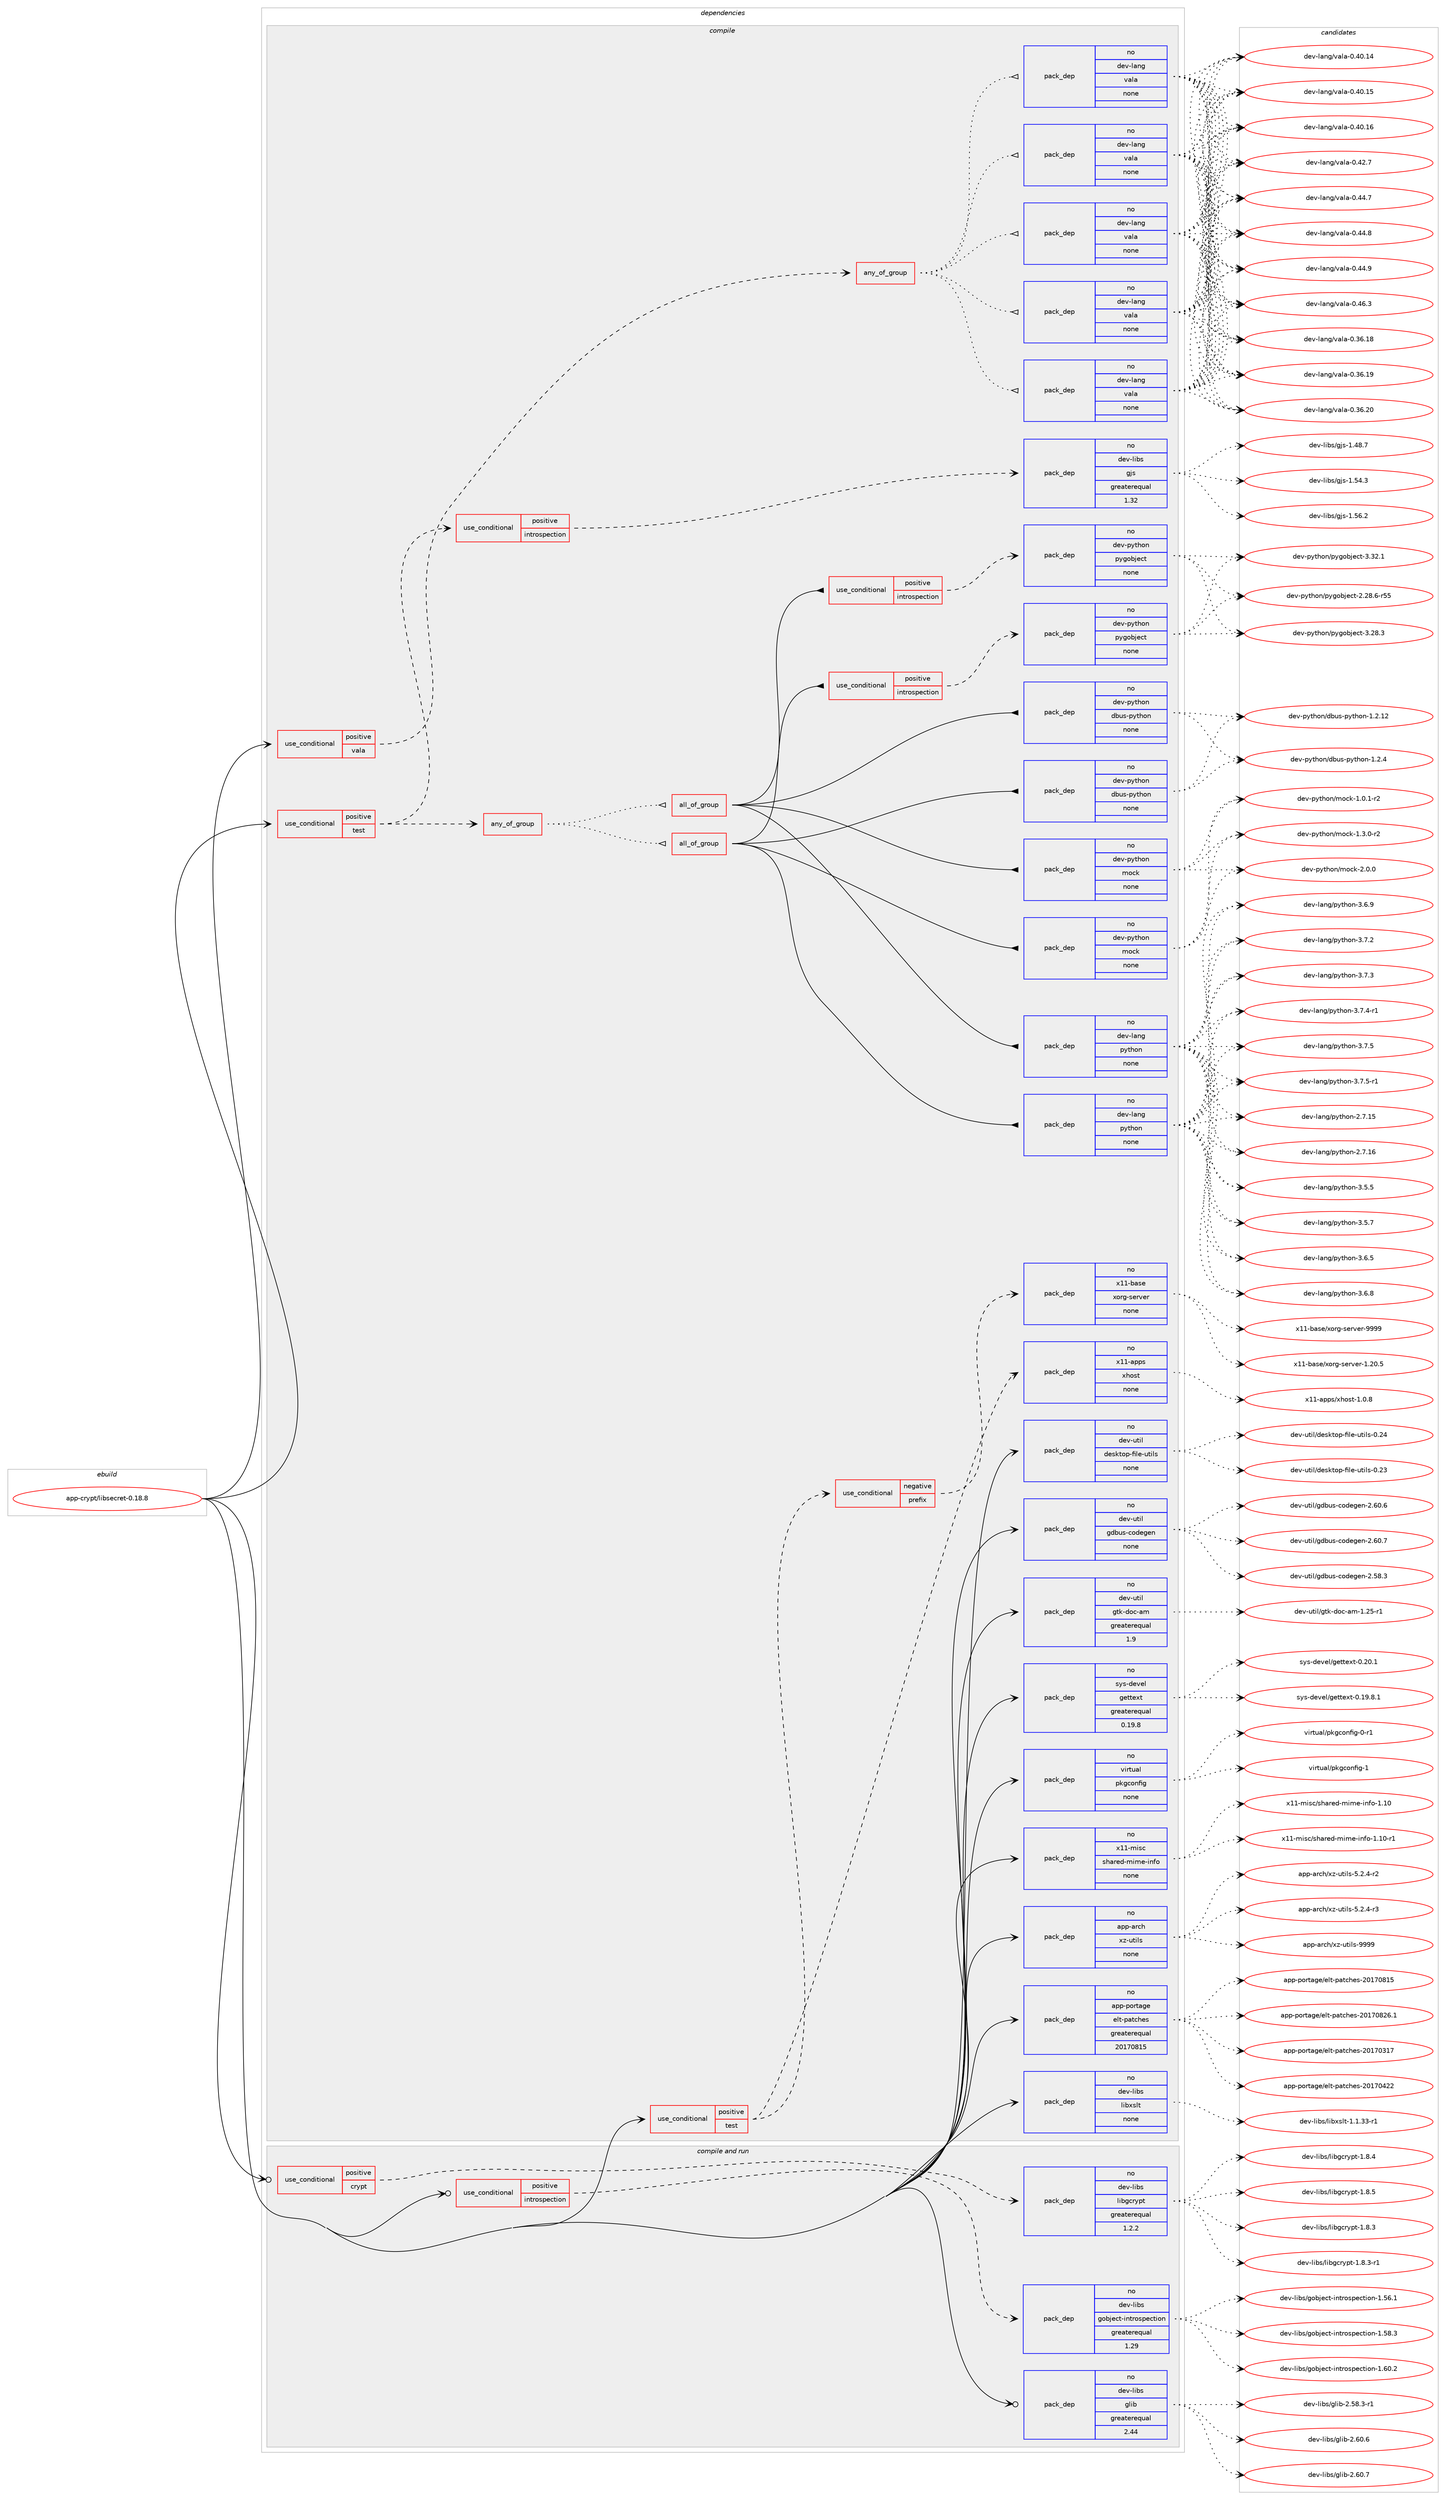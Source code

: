 digraph prolog {

# *************
# Graph options
# *************

newrank=true;
concentrate=true;
compound=true;
graph [rankdir=LR,fontname=Helvetica,fontsize=10,ranksep=1.5];#, ranksep=2.5, nodesep=0.2];
edge  [arrowhead=vee];
node  [fontname=Helvetica,fontsize=10];

# **********
# The ebuild
# **********

subgraph cluster_leftcol {
color=gray;
rank=same;
label=<<i>ebuild</i>>;
id [label="app-crypt/libsecret-0.18.8", color=red, width=4, href="../app-crypt/libsecret-0.18.8.svg"];
}

# ****************
# The dependencies
# ****************

subgraph cluster_midcol {
color=gray;
label=<<i>dependencies</i>>;
subgraph cluster_compile {
fillcolor="#eeeeee";
style=filled;
label=<<i>compile</i>>;
subgraph cond113865 {
dependency477396 [label=<<TABLE BORDER="0" CELLBORDER="1" CELLSPACING="0" CELLPADDING="4"><TR><TD ROWSPAN="3" CELLPADDING="10">use_conditional</TD></TR><TR><TD>positive</TD></TR><TR><TD>test</TD></TR></TABLE>>, shape=none, color=red];
subgraph any8373 {
dependency477397 [label=<<TABLE BORDER="0" CELLBORDER="1" CELLSPACING="0" CELLPADDING="4"><TR><TD CELLPADDING="10">any_of_group</TD></TR></TABLE>>, shape=none, color=red];subgraph all306 {
dependency477398 [label=<<TABLE BORDER="0" CELLBORDER="1" CELLSPACING="0" CELLPADDING="4"><TR><TD CELLPADDING="10">all_of_group</TD></TR></TABLE>>, shape=none, color=red];subgraph pack354855 {
dependency477399 [label=<<TABLE BORDER="0" CELLBORDER="1" CELLSPACING="0" CELLPADDING="4" WIDTH="220"><TR><TD ROWSPAN="6" CELLPADDING="30">pack_dep</TD></TR><TR><TD WIDTH="110">no</TD></TR><TR><TD>dev-lang</TD></TR><TR><TD>python</TD></TR><TR><TD>none</TD></TR><TR><TD></TD></TR></TABLE>>, shape=none, color=blue];
}
dependency477398:e -> dependency477399:w [weight=20,style="solid",arrowhead="inv"];
subgraph pack354856 {
dependency477400 [label=<<TABLE BORDER="0" CELLBORDER="1" CELLSPACING="0" CELLPADDING="4" WIDTH="220"><TR><TD ROWSPAN="6" CELLPADDING="30">pack_dep</TD></TR><TR><TD WIDTH="110">no</TD></TR><TR><TD>dev-python</TD></TR><TR><TD>mock</TD></TR><TR><TD>none</TD></TR><TR><TD></TD></TR></TABLE>>, shape=none, color=blue];
}
dependency477398:e -> dependency477400:w [weight=20,style="solid",arrowhead="inv"];
subgraph pack354857 {
dependency477401 [label=<<TABLE BORDER="0" CELLBORDER="1" CELLSPACING="0" CELLPADDING="4" WIDTH="220"><TR><TD ROWSPAN="6" CELLPADDING="30">pack_dep</TD></TR><TR><TD WIDTH="110">no</TD></TR><TR><TD>dev-python</TD></TR><TR><TD>dbus-python</TD></TR><TR><TD>none</TD></TR><TR><TD></TD></TR></TABLE>>, shape=none, color=blue];
}
dependency477398:e -> dependency477401:w [weight=20,style="solid",arrowhead="inv"];
subgraph cond113866 {
dependency477402 [label=<<TABLE BORDER="0" CELLBORDER="1" CELLSPACING="0" CELLPADDING="4"><TR><TD ROWSPAN="3" CELLPADDING="10">use_conditional</TD></TR><TR><TD>positive</TD></TR><TR><TD>introspection</TD></TR></TABLE>>, shape=none, color=red];
subgraph pack354858 {
dependency477403 [label=<<TABLE BORDER="0" CELLBORDER="1" CELLSPACING="0" CELLPADDING="4" WIDTH="220"><TR><TD ROWSPAN="6" CELLPADDING="30">pack_dep</TD></TR><TR><TD WIDTH="110">no</TD></TR><TR><TD>dev-python</TD></TR><TR><TD>pygobject</TD></TR><TR><TD>none</TD></TR><TR><TD></TD></TR></TABLE>>, shape=none, color=blue];
}
dependency477402:e -> dependency477403:w [weight=20,style="dashed",arrowhead="vee"];
}
dependency477398:e -> dependency477402:w [weight=20,style="solid",arrowhead="inv"];
}
dependency477397:e -> dependency477398:w [weight=20,style="dotted",arrowhead="oinv"];
subgraph all307 {
dependency477404 [label=<<TABLE BORDER="0" CELLBORDER="1" CELLSPACING="0" CELLPADDING="4"><TR><TD CELLPADDING="10">all_of_group</TD></TR></TABLE>>, shape=none, color=red];subgraph pack354859 {
dependency477405 [label=<<TABLE BORDER="0" CELLBORDER="1" CELLSPACING="0" CELLPADDING="4" WIDTH="220"><TR><TD ROWSPAN="6" CELLPADDING="30">pack_dep</TD></TR><TR><TD WIDTH="110">no</TD></TR><TR><TD>dev-lang</TD></TR><TR><TD>python</TD></TR><TR><TD>none</TD></TR><TR><TD></TD></TR></TABLE>>, shape=none, color=blue];
}
dependency477404:e -> dependency477405:w [weight=20,style="solid",arrowhead="inv"];
subgraph pack354860 {
dependency477406 [label=<<TABLE BORDER="0" CELLBORDER="1" CELLSPACING="0" CELLPADDING="4" WIDTH="220"><TR><TD ROWSPAN="6" CELLPADDING="30">pack_dep</TD></TR><TR><TD WIDTH="110">no</TD></TR><TR><TD>dev-python</TD></TR><TR><TD>mock</TD></TR><TR><TD>none</TD></TR><TR><TD></TD></TR></TABLE>>, shape=none, color=blue];
}
dependency477404:e -> dependency477406:w [weight=20,style="solid",arrowhead="inv"];
subgraph pack354861 {
dependency477407 [label=<<TABLE BORDER="0" CELLBORDER="1" CELLSPACING="0" CELLPADDING="4" WIDTH="220"><TR><TD ROWSPAN="6" CELLPADDING="30">pack_dep</TD></TR><TR><TD WIDTH="110">no</TD></TR><TR><TD>dev-python</TD></TR><TR><TD>dbus-python</TD></TR><TR><TD>none</TD></TR><TR><TD></TD></TR></TABLE>>, shape=none, color=blue];
}
dependency477404:e -> dependency477407:w [weight=20,style="solid",arrowhead="inv"];
subgraph cond113867 {
dependency477408 [label=<<TABLE BORDER="0" CELLBORDER="1" CELLSPACING="0" CELLPADDING="4"><TR><TD ROWSPAN="3" CELLPADDING="10">use_conditional</TD></TR><TR><TD>positive</TD></TR><TR><TD>introspection</TD></TR></TABLE>>, shape=none, color=red];
subgraph pack354862 {
dependency477409 [label=<<TABLE BORDER="0" CELLBORDER="1" CELLSPACING="0" CELLPADDING="4" WIDTH="220"><TR><TD ROWSPAN="6" CELLPADDING="30">pack_dep</TD></TR><TR><TD WIDTH="110">no</TD></TR><TR><TD>dev-python</TD></TR><TR><TD>pygobject</TD></TR><TR><TD>none</TD></TR><TR><TD></TD></TR></TABLE>>, shape=none, color=blue];
}
dependency477408:e -> dependency477409:w [weight=20,style="dashed",arrowhead="vee"];
}
dependency477404:e -> dependency477408:w [weight=20,style="solid",arrowhead="inv"];
}
dependency477397:e -> dependency477404:w [weight=20,style="dotted",arrowhead="oinv"];
}
dependency477396:e -> dependency477397:w [weight=20,style="dashed",arrowhead="vee"];
subgraph cond113868 {
dependency477410 [label=<<TABLE BORDER="0" CELLBORDER="1" CELLSPACING="0" CELLPADDING="4"><TR><TD ROWSPAN="3" CELLPADDING="10">use_conditional</TD></TR><TR><TD>positive</TD></TR><TR><TD>introspection</TD></TR></TABLE>>, shape=none, color=red];
subgraph pack354863 {
dependency477411 [label=<<TABLE BORDER="0" CELLBORDER="1" CELLSPACING="0" CELLPADDING="4" WIDTH="220"><TR><TD ROWSPAN="6" CELLPADDING="30">pack_dep</TD></TR><TR><TD WIDTH="110">no</TD></TR><TR><TD>dev-libs</TD></TR><TR><TD>gjs</TD></TR><TR><TD>greaterequal</TD></TR><TR><TD>1.32</TD></TR></TABLE>>, shape=none, color=blue];
}
dependency477410:e -> dependency477411:w [weight=20,style="dashed",arrowhead="vee"];
}
dependency477396:e -> dependency477410:w [weight=20,style="dashed",arrowhead="vee"];
}
id:e -> dependency477396:w [weight=20,style="solid",arrowhead="vee"];
subgraph cond113869 {
dependency477412 [label=<<TABLE BORDER="0" CELLBORDER="1" CELLSPACING="0" CELLPADDING="4"><TR><TD ROWSPAN="3" CELLPADDING="10">use_conditional</TD></TR><TR><TD>positive</TD></TR><TR><TD>test</TD></TR></TABLE>>, shape=none, color=red];
subgraph cond113870 {
dependency477413 [label=<<TABLE BORDER="0" CELLBORDER="1" CELLSPACING="0" CELLPADDING="4"><TR><TD ROWSPAN="3" CELLPADDING="10">use_conditional</TD></TR><TR><TD>negative</TD></TR><TR><TD>prefix</TD></TR></TABLE>>, shape=none, color=red];
subgraph pack354864 {
dependency477414 [label=<<TABLE BORDER="0" CELLBORDER="1" CELLSPACING="0" CELLPADDING="4" WIDTH="220"><TR><TD ROWSPAN="6" CELLPADDING="30">pack_dep</TD></TR><TR><TD WIDTH="110">no</TD></TR><TR><TD>x11-base</TD></TR><TR><TD>xorg-server</TD></TR><TR><TD>none</TD></TR><TR><TD></TD></TR></TABLE>>, shape=none, color=blue];
}
dependency477413:e -> dependency477414:w [weight=20,style="dashed",arrowhead="vee"];
}
dependency477412:e -> dependency477413:w [weight=20,style="dashed",arrowhead="vee"];
subgraph pack354865 {
dependency477415 [label=<<TABLE BORDER="0" CELLBORDER="1" CELLSPACING="0" CELLPADDING="4" WIDTH="220"><TR><TD ROWSPAN="6" CELLPADDING="30">pack_dep</TD></TR><TR><TD WIDTH="110">no</TD></TR><TR><TD>x11-apps</TD></TR><TR><TD>xhost</TD></TR><TR><TD>none</TD></TR><TR><TD></TD></TR></TABLE>>, shape=none, color=blue];
}
dependency477412:e -> dependency477415:w [weight=20,style="dashed",arrowhead="vee"];
}
id:e -> dependency477412:w [weight=20,style="solid",arrowhead="vee"];
subgraph cond113871 {
dependency477416 [label=<<TABLE BORDER="0" CELLBORDER="1" CELLSPACING="0" CELLPADDING="4"><TR><TD ROWSPAN="3" CELLPADDING="10">use_conditional</TD></TR><TR><TD>positive</TD></TR><TR><TD>vala</TD></TR></TABLE>>, shape=none, color=red];
subgraph any8374 {
dependency477417 [label=<<TABLE BORDER="0" CELLBORDER="1" CELLSPACING="0" CELLPADDING="4"><TR><TD CELLPADDING="10">any_of_group</TD></TR></TABLE>>, shape=none, color=red];subgraph pack354866 {
dependency477418 [label=<<TABLE BORDER="0" CELLBORDER="1" CELLSPACING="0" CELLPADDING="4" WIDTH="220"><TR><TD ROWSPAN="6" CELLPADDING="30">pack_dep</TD></TR><TR><TD WIDTH="110">no</TD></TR><TR><TD>dev-lang</TD></TR><TR><TD>vala</TD></TR><TR><TD>none</TD></TR><TR><TD></TD></TR></TABLE>>, shape=none, color=blue];
}
dependency477417:e -> dependency477418:w [weight=20,style="dotted",arrowhead="oinv"];
subgraph pack354867 {
dependency477419 [label=<<TABLE BORDER="0" CELLBORDER="1" CELLSPACING="0" CELLPADDING="4" WIDTH="220"><TR><TD ROWSPAN="6" CELLPADDING="30">pack_dep</TD></TR><TR><TD WIDTH="110">no</TD></TR><TR><TD>dev-lang</TD></TR><TR><TD>vala</TD></TR><TR><TD>none</TD></TR><TR><TD></TD></TR></TABLE>>, shape=none, color=blue];
}
dependency477417:e -> dependency477419:w [weight=20,style="dotted",arrowhead="oinv"];
subgraph pack354868 {
dependency477420 [label=<<TABLE BORDER="0" CELLBORDER="1" CELLSPACING="0" CELLPADDING="4" WIDTH="220"><TR><TD ROWSPAN="6" CELLPADDING="30">pack_dep</TD></TR><TR><TD WIDTH="110">no</TD></TR><TR><TD>dev-lang</TD></TR><TR><TD>vala</TD></TR><TR><TD>none</TD></TR><TR><TD></TD></TR></TABLE>>, shape=none, color=blue];
}
dependency477417:e -> dependency477420:w [weight=20,style="dotted",arrowhead="oinv"];
subgraph pack354869 {
dependency477421 [label=<<TABLE BORDER="0" CELLBORDER="1" CELLSPACING="0" CELLPADDING="4" WIDTH="220"><TR><TD ROWSPAN="6" CELLPADDING="30">pack_dep</TD></TR><TR><TD WIDTH="110">no</TD></TR><TR><TD>dev-lang</TD></TR><TR><TD>vala</TD></TR><TR><TD>none</TD></TR><TR><TD></TD></TR></TABLE>>, shape=none, color=blue];
}
dependency477417:e -> dependency477421:w [weight=20,style="dotted",arrowhead="oinv"];
subgraph pack354870 {
dependency477422 [label=<<TABLE BORDER="0" CELLBORDER="1" CELLSPACING="0" CELLPADDING="4" WIDTH="220"><TR><TD ROWSPAN="6" CELLPADDING="30">pack_dep</TD></TR><TR><TD WIDTH="110">no</TD></TR><TR><TD>dev-lang</TD></TR><TR><TD>vala</TD></TR><TR><TD>none</TD></TR><TR><TD></TD></TR></TABLE>>, shape=none, color=blue];
}
dependency477417:e -> dependency477422:w [weight=20,style="dotted",arrowhead="oinv"];
}
dependency477416:e -> dependency477417:w [weight=20,style="dashed",arrowhead="vee"];
}
id:e -> dependency477416:w [weight=20,style="solid",arrowhead="vee"];
subgraph pack354871 {
dependency477423 [label=<<TABLE BORDER="0" CELLBORDER="1" CELLSPACING="0" CELLPADDING="4" WIDTH="220"><TR><TD ROWSPAN="6" CELLPADDING="30">pack_dep</TD></TR><TR><TD WIDTH="110">no</TD></TR><TR><TD>app-arch</TD></TR><TR><TD>xz-utils</TD></TR><TR><TD>none</TD></TR><TR><TD></TD></TR></TABLE>>, shape=none, color=blue];
}
id:e -> dependency477423:w [weight=20,style="solid",arrowhead="vee"];
subgraph pack354872 {
dependency477424 [label=<<TABLE BORDER="0" CELLBORDER="1" CELLSPACING="0" CELLPADDING="4" WIDTH="220"><TR><TD ROWSPAN="6" CELLPADDING="30">pack_dep</TD></TR><TR><TD WIDTH="110">no</TD></TR><TR><TD>app-portage</TD></TR><TR><TD>elt-patches</TD></TR><TR><TD>greaterequal</TD></TR><TR><TD>20170815</TD></TR></TABLE>>, shape=none, color=blue];
}
id:e -> dependency477424:w [weight=20,style="solid",arrowhead="vee"];
subgraph pack354873 {
dependency477425 [label=<<TABLE BORDER="0" CELLBORDER="1" CELLSPACING="0" CELLPADDING="4" WIDTH="220"><TR><TD ROWSPAN="6" CELLPADDING="30">pack_dep</TD></TR><TR><TD WIDTH="110">no</TD></TR><TR><TD>dev-libs</TD></TR><TR><TD>libxslt</TD></TR><TR><TD>none</TD></TR><TR><TD></TD></TR></TABLE>>, shape=none, color=blue];
}
id:e -> dependency477425:w [weight=20,style="solid",arrowhead="vee"];
subgraph pack354874 {
dependency477426 [label=<<TABLE BORDER="0" CELLBORDER="1" CELLSPACING="0" CELLPADDING="4" WIDTH="220"><TR><TD ROWSPAN="6" CELLPADDING="30">pack_dep</TD></TR><TR><TD WIDTH="110">no</TD></TR><TR><TD>dev-util</TD></TR><TR><TD>desktop-file-utils</TD></TR><TR><TD>none</TD></TR><TR><TD></TD></TR></TABLE>>, shape=none, color=blue];
}
id:e -> dependency477426:w [weight=20,style="solid",arrowhead="vee"];
subgraph pack354875 {
dependency477427 [label=<<TABLE BORDER="0" CELLBORDER="1" CELLSPACING="0" CELLPADDING="4" WIDTH="220"><TR><TD ROWSPAN="6" CELLPADDING="30">pack_dep</TD></TR><TR><TD WIDTH="110">no</TD></TR><TR><TD>dev-util</TD></TR><TR><TD>gdbus-codegen</TD></TR><TR><TD>none</TD></TR><TR><TD></TD></TR></TABLE>>, shape=none, color=blue];
}
id:e -> dependency477427:w [weight=20,style="solid",arrowhead="vee"];
subgraph pack354876 {
dependency477428 [label=<<TABLE BORDER="0" CELLBORDER="1" CELLSPACING="0" CELLPADDING="4" WIDTH="220"><TR><TD ROWSPAN="6" CELLPADDING="30">pack_dep</TD></TR><TR><TD WIDTH="110">no</TD></TR><TR><TD>dev-util</TD></TR><TR><TD>gtk-doc-am</TD></TR><TR><TD>greaterequal</TD></TR><TR><TD>1.9</TD></TR></TABLE>>, shape=none, color=blue];
}
id:e -> dependency477428:w [weight=20,style="solid",arrowhead="vee"];
subgraph pack354877 {
dependency477429 [label=<<TABLE BORDER="0" CELLBORDER="1" CELLSPACING="0" CELLPADDING="4" WIDTH="220"><TR><TD ROWSPAN="6" CELLPADDING="30">pack_dep</TD></TR><TR><TD WIDTH="110">no</TD></TR><TR><TD>sys-devel</TD></TR><TR><TD>gettext</TD></TR><TR><TD>greaterequal</TD></TR><TR><TD>0.19.8</TD></TR></TABLE>>, shape=none, color=blue];
}
id:e -> dependency477429:w [weight=20,style="solid",arrowhead="vee"];
subgraph pack354878 {
dependency477430 [label=<<TABLE BORDER="0" CELLBORDER="1" CELLSPACING="0" CELLPADDING="4" WIDTH="220"><TR><TD ROWSPAN="6" CELLPADDING="30">pack_dep</TD></TR><TR><TD WIDTH="110">no</TD></TR><TR><TD>virtual</TD></TR><TR><TD>pkgconfig</TD></TR><TR><TD>none</TD></TR><TR><TD></TD></TR></TABLE>>, shape=none, color=blue];
}
id:e -> dependency477430:w [weight=20,style="solid",arrowhead="vee"];
subgraph pack354879 {
dependency477431 [label=<<TABLE BORDER="0" CELLBORDER="1" CELLSPACING="0" CELLPADDING="4" WIDTH="220"><TR><TD ROWSPAN="6" CELLPADDING="30">pack_dep</TD></TR><TR><TD WIDTH="110">no</TD></TR><TR><TD>x11-misc</TD></TR><TR><TD>shared-mime-info</TD></TR><TR><TD>none</TD></TR><TR><TD></TD></TR></TABLE>>, shape=none, color=blue];
}
id:e -> dependency477431:w [weight=20,style="solid",arrowhead="vee"];
}
subgraph cluster_compileandrun {
fillcolor="#eeeeee";
style=filled;
label=<<i>compile and run</i>>;
subgraph cond113872 {
dependency477432 [label=<<TABLE BORDER="0" CELLBORDER="1" CELLSPACING="0" CELLPADDING="4"><TR><TD ROWSPAN="3" CELLPADDING="10">use_conditional</TD></TR><TR><TD>positive</TD></TR><TR><TD>crypt</TD></TR></TABLE>>, shape=none, color=red];
subgraph pack354880 {
dependency477433 [label=<<TABLE BORDER="0" CELLBORDER="1" CELLSPACING="0" CELLPADDING="4" WIDTH="220"><TR><TD ROWSPAN="6" CELLPADDING="30">pack_dep</TD></TR><TR><TD WIDTH="110">no</TD></TR><TR><TD>dev-libs</TD></TR><TR><TD>libgcrypt</TD></TR><TR><TD>greaterequal</TD></TR><TR><TD>1.2.2</TD></TR></TABLE>>, shape=none, color=blue];
}
dependency477432:e -> dependency477433:w [weight=20,style="dashed",arrowhead="vee"];
}
id:e -> dependency477432:w [weight=20,style="solid",arrowhead="odotvee"];
subgraph cond113873 {
dependency477434 [label=<<TABLE BORDER="0" CELLBORDER="1" CELLSPACING="0" CELLPADDING="4"><TR><TD ROWSPAN="3" CELLPADDING="10">use_conditional</TD></TR><TR><TD>positive</TD></TR><TR><TD>introspection</TD></TR></TABLE>>, shape=none, color=red];
subgraph pack354881 {
dependency477435 [label=<<TABLE BORDER="0" CELLBORDER="1" CELLSPACING="0" CELLPADDING="4" WIDTH="220"><TR><TD ROWSPAN="6" CELLPADDING="30">pack_dep</TD></TR><TR><TD WIDTH="110">no</TD></TR><TR><TD>dev-libs</TD></TR><TR><TD>gobject-introspection</TD></TR><TR><TD>greaterequal</TD></TR><TR><TD>1.29</TD></TR></TABLE>>, shape=none, color=blue];
}
dependency477434:e -> dependency477435:w [weight=20,style="dashed",arrowhead="vee"];
}
id:e -> dependency477434:w [weight=20,style="solid",arrowhead="odotvee"];
subgraph pack354882 {
dependency477436 [label=<<TABLE BORDER="0" CELLBORDER="1" CELLSPACING="0" CELLPADDING="4" WIDTH="220"><TR><TD ROWSPAN="6" CELLPADDING="30">pack_dep</TD></TR><TR><TD WIDTH="110">no</TD></TR><TR><TD>dev-libs</TD></TR><TR><TD>glib</TD></TR><TR><TD>greaterequal</TD></TR><TR><TD>2.44</TD></TR></TABLE>>, shape=none, color=blue];
}
id:e -> dependency477436:w [weight=20,style="solid",arrowhead="odotvee"];
}
subgraph cluster_run {
fillcolor="#eeeeee";
style=filled;
label=<<i>run</i>>;
}
}

# **************
# The candidates
# **************

subgraph cluster_choices {
rank=same;
color=gray;
label=<<i>candidates</i>>;

subgraph choice354855 {
color=black;
nodesep=1;
choice10010111845108971101034711212111610411111045504655464953 [label="dev-lang/python-2.7.15", color=red, width=4,href="../dev-lang/python-2.7.15.svg"];
choice10010111845108971101034711212111610411111045504655464954 [label="dev-lang/python-2.7.16", color=red, width=4,href="../dev-lang/python-2.7.16.svg"];
choice100101118451089711010347112121116104111110455146534653 [label="dev-lang/python-3.5.5", color=red, width=4,href="../dev-lang/python-3.5.5.svg"];
choice100101118451089711010347112121116104111110455146534655 [label="dev-lang/python-3.5.7", color=red, width=4,href="../dev-lang/python-3.5.7.svg"];
choice100101118451089711010347112121116104111110455146544653 [label="dev-lang/python-3.6.5", color=red, width=4,href="../dev-lang/python-3.6.5.svg"];
choice100101118451089711010347112121116104111110455146544656 [label="dev-lang/python-3.6.8", color=red, width=4,href="../dev-lang/python-3.6.8.svg"];
choice100101118451089711010347112121116104111110455146544657 [label="dev-lang/python-3.6.9", color=red, width=4,href="../dev-lang/python-3.6.9.svg"];
choice100101118451089711010347112121116104111110455146554650 [label="dev-lang/python-3.7.2", color=red, width=4,href="../dev-lang/python-3.7.2.svg"];
choice100101118451089711010347112121116104111110455146554651 [label="dev-lang/python-3.7.3", color=red, width=4,href="../dev-lang/python-3.7.3.svg"];
choice1001011184510897110103471121211161041111104551465546524511449 [label="dev-lang/python-3.7.4-r1", color=red, width=4,href="../dev-lang/python-3.7.4-r1.svg"];
choice100101118451089711010347112121116104111110455146554653 [label="dev-lang/python-3.7.5", color=red, width=4,href="../dev-lang/python-3.7.5.svg"];
choice1001011184510897110103471121211161041111104551465546534511449 [label="dev-lang/python-3.7.5-r1", color=red, width=4,href="../dev-lang/python-3.7.5-r1.svg"];
dependency477399:e -> choice10010111845108971101034711212111610411111045504655464953:w [style=dotted,weight="100"];
dependency477399:e -> choice10010111845108971101034711212111610411111045504655464954:w [style=dotted,weight="100"];
dependency477399:e -> choice100101118451089711010347112121116104111110455146534653:w [style=dotted,weight="100"];
dependency477399:e -> choice100101118451089711010347112121116104111110455146534655:w [style=dotted,weight="100"];
dependency477399:e -> choice100101118451089711010347112121116104111110455146544653:w [style=dotted,weight="100"];
dependency477399:e -> choice100101118451089711010347112121116104111110455146544656:w [style=dotted,weight="100"];
dependency477399:e -> choice100101118451089711010347112121116104111110455146544657:w [style=dotted,weight="100"];
dependency477399:e -> choice100101118451089711010347112121116104111110455146554650:w [style=dotted,weight="100"];
dependency477399:e -> choice100101118451089711010347112121116104111110455146554651:w [style=dotted,weight="100"];
dependency477399:e -> choice1001011184510897110103471121211161041111104551465546524511449:w [style=dotted,weight="100"];
dependency477399:e -> choice100101118451089711010347112121116104111110455146554653:w [style=dotted,weight="100"];
dependency477399:e -> choice1001011184510897110103471121211161041111104551465546534511449:w [style=dotted,weight="100"];
}
subgraph choice354856 {
color=black;
nodesep=1;
choice1001011184511212111610411111047109111991074549464846494511450 [label="dev-python/mock-1.0.1-r2", color=red, width=4,href="../dev-python/mock-1.0.1-r2.svg"];
choice1001011184511212111610411111047109111991074549465146484511450 [label="dev-python/mock-1.3.0-r2", color=red, width=4,href="../dev-python/mock-1.3.0-r2.svg"];
choice100101118451121211161041111104710911199107455046484648 [label="dev-python/mock-2.0.0", color=red, width=4,href="../dev-python/mock-2.0.0.svg"];
dependency477400:e -> choice1001011184511212111610411111047109111991074549464846494511450:w [style=dotted,weight="100"];
dependency477400:e -> choice1001011184511212111610411111047109111991074549465146484511450:w [style=dotted,weight="100"];
dependency477400:e -> choice100101118451121211161041111104710911199107455046484648:w [style=dotted,weight="100"];
}
subgraph choice354857 {
color=black;
nodesep=1;
choice1001011184511212111610411111047100981171154511212111610411111045494650464950 [label="dev-python/dbus-python-1.2.12", color=red, width=4,href="../dev-python/dbus-python-1.2.12.svg"];
choice10010111845112121116104111110471009811711545112121116104111110454946504652 [label="dev-python/dbus-python-1.2.4", color=red, width=4,href="../dev-python/dbus-python-1.2.4.svg"];
dependency477401:e -> choice1001011184511212111610411111047100981171154511212111610411111045494650464950:w [style=dotted,weight="100"];
dependency477401:e -> choice10010111845112121116104111110471009811711545112121116104111110454946504652:w [style=dotted,weight="100"];
}
subgraph choice354858 {
color=black;
nodesep=1;
choice1001011184511212111610411111047112121103111981061019911645504650564654451145353 [label="dev-python/pygobject-2.28.6-r55", color=red, width=4,href="../dev-python/pygobject-2.28.6-r55.svg"];
choice1001011184511212111610411111047112121103111981061019911645514650564651 [label="dev-python/pygobject-3.28.3", color=red, width=4,href="../dev-python/pygobject-3.28.3.svg"];
choice1001011184511212111610411111047112121103111981061019911645514651504649 [label="dev-python/pygobject-3.32.1", color=red, width=4,href="../dev-python/pygobject-3.32.1.svg"];
dependency477403:e -> choice1001011184511212111610411111047112121103111981061019911645504650564654451145353:w [style=dotted,weight="100"];
dependency477403:e -> choice1001011184511212111610411111047112121103111981061019911645514650564651:w [style=dotted,weight="100"];
dependency477403:e -> choice1001011184511212111610411111047112121103111981061019911645514651504649:w [style=dotted,weight="100"];
}
subgraph choice354859 {
color=black;
nodesep=1;
choice10010111845108971101034711212111610411111045504655464953 [label="dev-lang/python-2.7.15", color=red, width=4,href="../dev-lang/python-2.7.15.svg"];
choice10010111845108971101034711212111610411111045504655464954 [label="dev-lang/python-2.7.16", color=red, width=4,href="../dev-lang/python-2.7.16.svg"];
choice100101118451089711010347112121116104111110455146534653 [label="dev-lang/python-3.5.5", color=red, width=4,href="../dev-lang/python-3.5.5.svg"];
choice100101118451089711010347112121116104111110455146534655 [label="dev-lang/python-3.5.7", color=red, width=4,href="../dev-lang/python-3.5.7.svg"];
choice100101118451089711010347112121116104111110455146544653 [label="dev-lang/python-3.6.5", color=red, width=4,href="../dev-lang/python-3.6.5.svg"];
choice100101118451089711010347112121116104111110455146544656 [label="dev-lang/python-3.6.8", color=red, width=4,href="../dev-lang/python-3.6.8.svg"];
choice100101118451089711010347112121116104111110455146544657 [label="dev-lang/python-3.6.9", color=red, width=4,href="../dev-lang/python-3.6.9.svg"];
choice100101118451089711010347112121116104111110455146554650 [label="dev-lang/python-3.7.2", color=red, width=4,href="../dev-lang/python-3.7.2.svg"];
choice100101118451089711010347112121116104111110455146554651 [label="dev-lang/python-3.7.3", color=red, width=4,href="../dev-lang/python-3.7.3.svg"];
choice1001011184510897110103471121211161041111104551465546524511449 [label="dev-lang/python-3.7.4-r1", color=red, width=4,href="../dev-lang/python-3.7.4-r1.svg"];
choice100101118451089711010347112121116104111110455146554653 [label="dev-lang/python-3.7.5", color=red, width=4,href="../dev-lang/python-3.7.5.svg"];
choice1001011184510897110103471121211161041111104551465546534511449 [label="dev-lang/python-3.7.5-r1", color=red, width=4,href="../dev-lang/python-3.7.5-r1.svg"];
dependency477405:e -> choice10010111845108971101034711212111610411111045504655464953:w [style=dotted,weight="100"];
dependency477405:e -> choice10010111845108971101034711212111610411111045504655464954:w [style=dotted,weight="100"];
dependency477405:e -> choice100101118451089711010347112121116104111110455146534653:w [style=dotted,weight="100"];
dependency477405:e -> choice100101118451089711010347112121116104111110455146534655:w [style=dotted,weight="100"];
dependency477405:e -> choice100101118451089711010347112121116104111110455146544653:w [style=dotted,weight="100"];
dependency477405:e -> choice100101118451089711010347112121116104111110455146544656:w [style=dotted,weight="100"];
dependency477405:e -> choice100101118451089711010347112121116104111110455146544657:w [style=dotted,weight="100"];
dependency477405:e -> choice100101118451089711010347112121116104111110455146554650:w [style=dotted,weight="100"];
dependency477405:e -> choice100101118451089711010347112121116104111110455146554651:w [style=dotted,weight="100"];
dependency477405:e -> choice1001011184510897110103471121211161041111104551465546524511449:w [style=dotted,weight="100"];
dependency477405:e -> choice100101118451089711010347112121116104111110455146554653:w [style=dotted,weight="100"];
dependency477405:e -> choice1001011184510897110103471121211161041111104551465546534511449:w [style=dotted,weight="100"];
}
subgraph choice354860 {
color=black;
nodesep=1;
choice1001011184511212111610411111047109111991074549464846494511450 [label="dev-python/mock-1.0.1-r2", color=red, width=4,href="../dev-python/mock-1.0.1-r2.svg"];
choice1001011184511212111610411111047109111991074549465146484511450 [label="dev-python/mock-1.3.0-r2", color=red, width=4,href="../dev-python/mock-1.3.0-r2.svg"];
choice100101118451121211161041111104710911199107455046484648 [label="dev-python/mock-2.0.0", color=red, width=4,href="../dev-python/mock-2.0.0.svg"];
dependency477406:e -> choice1001011184511212111610411111047109111991074549464846494511450:w [style=dotted,weight="100"];
dependency477406:e -> choice1001011184511212111610411111047109111991074549465146484511450:w [style=dotted,weight="100"];
dependency477406:e -> choice100101118451121211161041111104710911199107455046484648:w [style=dotted,weight="100"];
}
subgraph choice354861 {
color=black;
nodesep=1;
choice1001011184511212111610411111047100981171154511212111610411111045494650464950 [label="dev-python/dbus-python-1.2.12", color=red, width=4,href="../dev-python/dbus-python-1.2.12.svg"];
choice10010111845112121116104111110471009811711545112121116104111110454946504652 [label="dev-python/dbus-python-1.2.4", color=red, width=4,href="../dev-python/dbus-python-1.2.4.svg"];
dependency477407:e -> choice1001011184511212111610411111047100981171154511212111610411111045494650464950:w [style=dotted,weight="100"];
dependency477407:e -> choice10010111845112121116104111110471009811711545112121116104111110454946504652:w [style=dotted,weight="100"];
}
subgraph choice354862 {
color=black;
nodesep=1;
choice1001011184511212111610411111047112121103111981061019911645504650564654451145353 [label="dev-python/pygobject-2.28.6-r55", color=red, width=4,href="../dev-python/pygobject-2.28.6-r55.svg"];
choice1001011184511212111610411111047112121103111981061019911645514650564651 [label="dev-python/pygobject-3.28.3", color=red, width=4,href="../dev-python/pygobject-3.28.3.svg"];
choice1001011184511212111610411111047112121103111981061019911645514651504649 [label="dev-python/pygobject-3.32.1", color=red, width=4,href="../dev-python/pygobject-3.32.1.svg"];
dependency477409:e -> choice1001011184511212111610411111047112121103111981061019911645504650564654451145353:w [style=dotted,weight="100"];
dependency477409:e -> choice1001011184511212111610411111047112121103111981061019911645514650564651:w [style=dotted,weight="100"];
dependency477409:e -> choice1001011184511212111610411111047112121103111981061019911645514651504649:w [style=dotted,weight="100"];
}
subgraph choice354863 {
color=black;
nodesep=1;
choice10010111845108105981154710310611545494652564655 [label="dev-libs/gjs-1.48.7", color=red, width=4,href="../dev-libs/gjs-1.48.7.svg"];
choice10010111845108105981154710310611545494653524651 [label="dev-libs/gjs-1.54.3", color=red, width=4,href="../dev-libs/gjs-1.54.3.svg"];
choice10010111845108105981154710310611545494653544650 [label="dev-libs/gjs-1.56.2", color=red, width=4,href="../dev-libs/gjs-1.56.2.svg"];
dependency477411:e -> choice10010111845108105981154710310611545494652564655:w [style=dotted,weight="100"];
dependency477411:e -> choice10010111845108105981154710310611545494653524651:w [style=dotted,weight="100"];
dependency477411:e -> choice10010111845108105981154710310611545494653544650:w [style=dotted,weight="100"];
}
subgraph choice354864 {
color=black;
nodesep=1;
choice1204949459897115101471201111141034511510111411810111445494650484653 [label="x11-base/xorg-server-1.20.5", color=red, width=4,href="../x11-base/xorg-server-1.20.5.svg"];
choice120494945989711510147120111114103451151011141181011144557575757 [label="x11-base/xorg-server-9999", color=red, width=4,href="../x11-base/xorg-server-9999.svg"];
dependency477414:e -> choice1204949459897115101471201111141034511510111411810111445494650484653:w [style=dotted,weight="100"];
dependency477414:e -> choice120494945989711510147120111114103451151011141181011144557575757:w [style=dotted,weight="100"];
}
subgraph choice354865 {
color=black;
nodesep=1;
choice1204949459711211211547120104111115116454946484656 [label="x11-apps/xhost-1.0.8", color=red, width=4,href="../x11-apps/xhost-1.0.8.svg"];
dependency477415:e -> choice1204949459711211211547120104111115116454946484656:w [style=dotted,weight="100"];
}
subgraph choice354866 {
color=black;
nodesep=1;
choice10010111845108971101034711897108974548465154464956 [label="dev-lang/vala-0.36.18", color=red, width=4,href="../dev-lang/vala-0.36.18.svg"];
choice10010111845108971101034711897108974548465154464957 [label="dev-lang/vala-0.36.19", color=red, width=4,href="../dev-lang/vala-0.36.19.svg"];
choice10010111845108971101034711897108974548465154465048 [label="dev-lang/vala-0.36.20", color=red, width=4,href="../dev-lang/vala-0.36.20.svg"];
choice10010111845108971101034711897108974548465248464952 [label="dev-lang/vala-0.40.14", color=red, width=4,href="../dev-lang/vala-0.40.14.svg"];
choice10010111845108971101034711897108974548465248464953 [label="dev-lang/vala-0.40.15", color=red, width=4,href="../dev-lang/vala-0.40.15.svg"];
choice10010111845108971101034711897108974548465248464954 [label="dev-lang/vala-0.40.16", color=red, width=4,href="../dev-lang/vala-0.40.16.svg"];
choice100101118451089711010347118971089745484652504655 [label="dev-lang/vala-0.42.7", color=red, width=4,href="../dev-lang/vala-0.42.7.svg"];
choice100101118451089711010347118971089745484652524655 [label="dev-lang/vala-0.44.7", color=red, width=4,href="../dev-lang/vala-0.44.7.svg"];
choice100101118451089711010347118971089745484652524656 [label="dev-lang/vala-0.44.8", color=red, width=4,href="../dev-lang/vala-0.44.8.svg"];
choice100101118451089711010347118971089745484652524657 [label="dev-lang/vala-0.44.9", color=red, width=4,href="../dev-lang/vala-0.44.9.svg"];
choice100101118451089711010347118971089745484652544651 [label="dev-lang/vala-0.46.3", color=red, width=4,href="../dev-lang/vala-0.46.3.svg"];
dependency477418:e -> choice10010111845108971101034711897108974548465154464956:w [style=dotted,weight="100"];
dependency477418:e -> choice10010111845108971101034711897108974548465154464957:w [style=dotted,weight="100"];
dependency477418:e -> choice10010111845108971101034711897108974548465154465048:w [style=dotted,weight="100"];
dependency477418:e -> choice10010111845108971101034711897108974548465248464952:w [style=dotted,weight="100"];
dependency477418:e -> choice10010111845108971101034711897108974548465248464953:w [style=dotted,weight="100"];
dependency477418:e -> choice10010111845108971101034711897108974548465248464954:w [style=dotted,weight="100"];
dependency477418:e -> choice100101118451089711010347118971089745484652504655:w [style=dotted,weight="100"];
dependency477418:e -> choice100101118451089711010347118971089745484652524655:w [style=dotted,weight="100"];
dependency477418:e -> choice100101118451089711010347118971089745484652524656:w [style=dotted,weight="100"];
dependency477418:e -> choice100101118451089711010347118971089745484652524657:w [style=dotted,weight="100"];
dependency477418:e -> choice100101118451089711010347118971089745484652544651:w [style=dotted,weight="100"];
}
subgraph choice354867 {
color=black;
nodesep=1;
choice10010111845108971101034711897108974548465154464956 [label="dev-lang/vala-0.36.18", color=red, width=4,href="../dev-lang/vala-0.36.18.svg"];
choice10010111845108971101034711897108974548465154464957 [label="dev-lang/vala-0.36.19", color=red, width=4,href="../dev-lang/vala-0.36.19.svg"];
choice10010111845108971101034711897108974548465154465048 [label="dev-lang/vala-0.36.20", color=red, width=4,href="../dev-lang/vala-0.36.20.svg"];
choice10010111845108971101034711897108974548465248464952 [label="dev-lang/vala-0.40.14", color=red, width=4,href="../dev-lang/vala-0.40.14.svg"];
choice10010111845108971101034711897108974548465248464953 [label="dev-lang/vala-0.40.15", color=red, width=4,href="../dev-lang/vala-0.40.15.svg"];
choice10010111845108971101034711897108974548465248464954 [label="dev-lang/vala-0.40.16", color=red, width=4,href="../dev-lang/vala-0.40.16.svg"];
choice100101118451089711010347118971089745484652504655 [label="dev-lang/vala-0.42.7", color=red, width=4,href="../dev-lang/vala-0.42.7.svg"];
choice100101118451089711010347118971089745484652524655 [label="dev-lang/vala-0.44.7", color=red, width=4,href="../dev-lang/vala-0.44.7.svg"];
choice100101118451089711010347118971089745484652524656 [label="dev-lang/vala-0.44.8", color=red, width=4,href="../dev-lang/vala-0.44.8.svg"];
choice100101118451089711010347118971089745484652524657 [label="dev-lang/vala-0.44.9", color=red, width=4,href="../dev-lang/vala-0.44.9.svg"];
choice100101118451089711010347118971089745484652544651 [label="dev-lang/vala-0.46.3", color=red, width=4,href="../dev-lang/vala-0.46.3.svg"];
dependency477419:e -> choice10010111845108971101034711897108974548465154464956:w [style=dotted,weight="100"];
dependency477419:e -> choice10010111845108971101034711897108974548465154464957:w [style=dotted,weight="100"];
dependency477419:e -> choice10010111845108971101034711897108974548465154465048:w [style=dotted,weight="100"];
dependency477419:e -> choice10010111845108971101034711897108974548465248464952:w [style=dotted,weight="100"];
dependency477419:e -> choice10010111845108971101034711897108974548465248464953:w [style=dotted,weight="100"];
dependency477419:e -> choice10010111845108971101034711897108974548465248464954:w [style=dotted,weight="100"];
dependency477419:e -> choice100101118451089711010347118971089745484652504655:w [style=dotted,weight="100"];
dependency477419:e -> choice100101118451089711010347118971089745484652524655:w [style=dotted,weight="100"];
dependency477419:e -> choice100101118451089711010347118971089745484652524656:w [style=dotted,weight="100"];
dependency477419:e -> choice100101118451089711010347118971089745484652524657:w [style=dotted,weight="100"];
dependency477419:e -> choice100101118451089711010347118971089745484652544651:w [style=dotted,weight="100"];
}
subgraph choice354868 {
color=black;
nodesep=1;
choice10010111845108971101034711897108974548465154464956 [label="dev-lang/vala-0.36.18", color=red, width=4,href="../dev-lang/vala-0.36.18.svg"];
choice10010111845108971101034711897108974548465154464957 [label="dev-lang/vala-0.36.19", color=red, width=4,href="../dev-lang/vala-0.36.19.svg"];
choice10010111845108971101034711897108974548465154465048 [label="dev-lang/vala-0.36.20", color=red, width=4,href="../dev-lang/vala-0.36.20.svg"];
choice10010111845108971101034711897108974548465248464952 [label="dev-lang/vala-0.40.14", color=red, width=4,href="../dev-lang/vala-0.40.14.svg"];
choice10010111845108971101034711897108974548465248464953 [label="dev-lang/vala-0.40.15", color=red, width=4,href="../dev-lang/vala-0.40.15.svg"];
choice10010111845108971101034711897108974548465248464954 [label="dev-lang/vala-0.40.16", color=red, width=4,href="../dev-lang/vala-0.40.16.svg"];
choice100101118451089711010347118971089745484652504655 [label="dev-lang/vala-0.42.7", color=red, width=4,href="../dev-lang/vala-0.42.7.svg"];
choice100101118451089711010347118971089745484652524655 [label="dev-lang/vala-0.44.7", color=red, width=4,href="../dev-lang/vala-0.44.7.svg"];
choice100101118451089711010347118971089745484652524656 [label="dev-lang/vala-0.44.8", color=red, width=4,href="../dev-lang/vala-0.44.8.svg"];
choice100101118451089711010347118971089745484652524657 [label="dev-lang/vala-0.44.9", color=red, width=4,href="../dev-lang/vala-0.44.9.svg"];
choice100101118451089711010347118971089745484652544651 [label="dev-lang/vala-0.46.3", color=red, width=4,href="../dev-lang/vala-0.46.3.svg"];
dependency477420:e -> choice10010111845108971101034711897108974548465154464956:w [style=dotted,weight="100"];
dependency477420:e -> choice10010111845108971101034711897108974548465154464957:w [style=dotted,weight="100"];
dependency477420:e -> choice10010111845108971101034711897108974548465154465048:w [style=dotted,weight="100"];
dependency477420:e -> choice10010111845108971101034711897108974548465248464952:w [style=dotted,weight="100"];
dependency477420:e -> choice10010111845108971101034711897108974548465248464953:w [style=dotted,weight="100"];
dependency477420:e -> choice10010111845108971101034711897108974548465248464954:w [style=dotted,weight="100"];
dependency477420:e -> choice100101118451089711010347118971089745484652504655:w [style=dotted,weight="100"];
dependency477420:e -> choice100101118451089711010347118971089745484652524655:w [style=dotted,weight="100"];
dependency477420:e -> choice100101118451089711010347118971089745484652524656:w [style=dotted,weight="100"];
dependency477420:e -> choice100101118451089711010347118971089745484652524657:w [style=dotted,weight="100"];
dependency477420:e -> choice100101118451089711010347118971089745484652544651:w [style=dotted,weight="100"];
}
subgraph choice354869 {
color=black;
nodesep=1;
choice10010111845108971101034711897108974548465154464956 [label="dev-lang/vala-0.36.18", color=red, width=4,href="../dev-lang/vala-0.36.18.svg"];
choice10010111845108971101034711897108974548465154464957 [label="dev-lang/vala-0.36.19", color=red, width=4,href="../dev-lang/vala-0.36.19.svg"];
choice10010111845108971101034711897108974548465154465048 [label="dev-lang/vala-0.36.20", color=red, width=4,href="../dev-lang/vala-0.36.20.svg"];
choice10010111845108971101034711897108974548465248464952 [label="dev-lang/vala-0.40.14", color=red, width=4,href="../dev-lang/vala-0.40.14.svg"];
choice10010111845108971101034711897108974548465248464953 [label="dev-lang/vala-0.40.15", color=red, width=4,href="../dev-lang/vala-0.40.15.svg"];
choice10010111845108971101034711897108974548465248464954 [label="dev-lang/vala-0.40.16", color=red, width=4,href="../dev-lang/vala-0.40.16.svg"];
choice100101118451089711010347118971089745484652504655 [label="dev-lang/vala-0.42.7", color=red, width=4,href="../dev-lang/vala-0.42.7.svg"];
choice100101118451089711010347118971089745484652524655 [label="dev-lang/vala-0.44.7", color=red, width=4,href="../dev-lang/vala-0.44.7.svg"];
choice100101118451089711010347118971089745484652524656 [label="dev-lang/vala-0.44.8", color=red, width=4,href="../dev-lang/vala-0.44.8.svg"];
choice100101118451089711010347118971089745484652524657 [label="dev-lang/vala-0.44.9", color=red, width=4,href="../dev-lang/vala-0.44.9.svg"];
choice100101118451089711010347118971089745484652544651 [label="dev-lang/vala-0.46.3", color=red, width=4,href="../dev-lang/vala-0.46.3.svg"];
dependency477421:e -> choice10010111845108971101034711897108974548465154464956:w [style=dotted,weight="100"];
dependency477421:e -> choice10010111845108971101034711897108974548465154464957:w [style=dotted,weight="100"];
dependency477421:e -> choice10010111845108971101034711897108974548465154465048:w [style=dotted,weight="100"];
dependency477421:e -> choice10010111845108971101034711897108974548465248464952:w [style=dotted,weight="100"];
dependency477421:e -> choice10010111845108971101034711897108974548465248464953:w [style=dotted,weight="100"];
dependency477421:e -> choice10010111845108971101034711897108974548465248464954:w [style=dotted,weight="100"];
dependency477421:e -> choice100101118451089711010347118971089745484652504655:w [style=dotted,weight="100"];
dependency477421:e -> choice100101118451089711010347118971089745484652524655:w [style=dotted,weight="100"];
dependency477421:e -> choice100101118451089711010347118971089745484652524656:w [style=dotted,weight="100"];
dependency477421:e -> choice100101118451089711010347118971089745484652524657:w [style=dotted,weight="100"];
dependency477421:e -> choice100101118451089711010347118971089745484652544651:w [style=dotted,weight="100"];
}
subgraph choice354870 {
color=black;
nodesep=1;
choice10010111845108971101034711897108974548465154464956 [label="dev-lang/vala-0.36.18", color=red, width=4,href="../dev-lang/vala-0.36.18.svg"];
choice10010111845108971101034711897108974548465154464957 [label="dev-lang/vala-0.36.19", color=red, width=4,href="../dev-lang/vala-0.36.19.svg"];
choice10010111845108971101034711897108974548465154465048 [label="dev-lang/vala-0.36.20", color=red, width=4,href="../dev-lang/vala-0.36.20.svg"];
choice10010111845108971101034711897108974548465248464952 [label="dev-lang/vala-0.40.14", color=red, width=4,href="../dev-lang/vala-0.40.14.svg"];
choice10010111845108971101034711897108974548465248464953 [label="dev-lang/vala-0.40.15", color=red, width=4,href="../dev-lang/vala-0.40.15.svg"];
choice10010111845108971101034711897108974548465248464954 [label="dev-lang/vala-0.40.16", color=red, width=4,href="../dev-lang/vala-0.40.16.svg"];
choice100101118451089711010347118971089745484652504655 [label="dev-lang/vala-0.42.7", color=red, width=4,href="../dev-lang/vala-0.42.7.svg"];
choice100101118451089711010347118971089745484652524655 [label="dev-lang/vala-0.44.7", color=red, width=4,href="../dev-lang/vala-0.44.7.svg"];
choice100101118451089711010347118971089745484652524656 [label="dev-lang/vala-0.44.8", color=red, width=4,href="../dev-lang/vala-0.44.8.svg"];
choice100101118451089711010347118971089745484652524657 [label="dev-lang/vala-0.44.9", color=red, width=4,href="../dev-lang/vala-0.44.9.svg"];
choice100101118451089711010347118971089745484652544651 [label="dev-lang/vala-0.46.3", color=red, width=4,href="../dev-lang/vala-0.46.3.svg"];
dependency477422:e -> choice10010111845108971101034711897108974548465154464956:w [style=dotted,weight="100"];
dependency477422:e -> choice10010111845108971101034711897108974548465154464957:w [style=dotted,weight="100"];
dependency477422:e -> choice10010111845108971101034711897108974548465154465048:w [style=dotted,weight="100"];
dependency477422:e -> choice10010111845108971101034711897108974548465248464952:w [style=dotted,weight="100"];
dependency477422:e -> choice10010111845108971101034711897108974548465248464953:w [style=dotted,weight="100"];
dependency477422:e -> choice10010111845108971101034711897108974548465248464954:w [style=dotted,weight="100"];
dependency477422:e -> choice100101118451089711010347118971089745484652504655:w [style=dotted,weight="100"];
dependency477422:e -> choice100101118451089711010347118971089745484652524655:w [style=dotted,weight="100"];
dependency477422:e -> choice100101118451089711010347118971089745484652524656:w [style=dotted,weight="100"];
dependency477422:e -> choice100101118451089711010347118971089745484652524657:w [style=dotted,weight="100"];
dependency477422:e -> choice100101118451089711010347118971089745484652544651:w [style=dotted,weight="100"];
}
subgraph choice354871 {
color=black;
nodesep=1;
choice9711211245971149910447120122451171161051081154553465046524511450 [label="app-arch/xz-utils-5.2.4-r2", color=red, width=4,href="../app-arch/xz-utils-5.2.4-r2.svg"];
choice9711211245971149910447120122451171161051081154553465046524511451 [label="app-arch/xz-utils-5.2.4-r3", color=red, width=4,href="../app-arch/xz-utils-5.2.4-r3.svg"];
choice9711211245971149910447120122451171161051081154557575757 [label="app-arch/xz-utils-9999", color=red, width=4,href="../app-arch/xz-utils-9999.svg"];
dependency477423:e -> choice9711211245971149910447120122451171161051081154553465046524511450:w [style=dotted,weight="100"];
dependency477423:e -> choice9711211245971149910447120122451171161051081154553465046524511451:w [style=dotted,weight="100"];
dependency477423:e -> choice9711211245971149910447120122451171161051081154557575757:w [style=dotted,weight="100"];
}
subgraph choice354872 {
color=black;
nodesep=1;
choice97112112451121111141169710310147101108116451129711699104101115455048495548514955 [label="app-portage/elt-patches-20170317", color=red, width=4,href="../app-portage/elt-patches-20170317.svg"];
choice97112112451121111141169710310147101108116451129711699104101115455048495548525050 [label="app-portage/elt-patches-20170422", color=red, width=4,href="../app-portage/elt-patches-20170422.svg"];
choice97112112451121111141169710310147101108116451129711699104101115455048495548564953 [label="app-portage/elt-patches-20170815", color=red, width=4,href="../app-portage/elt-patches-20170815.svg"];
choice971121124511211111411697103101471011081164511297116991041011154550484955485650544649 [label="app-portage/elt-patches-20170826.1", color=red, width=4,href="../app-portage/elt-patches-20170826.1.svg"];
dependency477424:e -> choice97112112451121111141169710310147101108116451129711699104101115455048495548514955:w [style=dotted,weight="100"];
dependency477424:e -> choice97112112451121111141169710310147101108116451129711699104101115455048495548525050:w [style=dotted,weight="100"];
dependency477424:e -> choice97112112451121111141169710310147101108116451129711699104101115455048495548564953:w [style=dotted,weight="100"];
dependency477424:e -> choice971121124511211111411697103101471011081164511297116991041011154550484955485650544649:w [style=dotted,weight="100"];
}
subgraph choice354873 {
color=black;
nodesep=1;
choice10010111845108105981154710810598120115108116454946494651514511449 [label="dev-libs/libxslt-1.1.33-r1", color=red, width=4,href="../dev-libs/libxslt-1.1.33-r1.svg"];
dependency477425:e -> choice10010111845108105981154710810598120115108116454946494651514511449:w [style=dotted,weight="100"];
}
subgraph choice354874 {
color=black;
nodesep=1;
choice100101118451171161051084710010111510711611111245102105108101451171161051081154548465051 [label="dev-util/desktop-file-utils-0.23", color=red, width=4,href="../dev-util/desktop-file-utils-0.23.svg"];
choice100101118451171161051084710010111510711611111245102105108101451171161051081154548465052 [label="dev-util/desktop-file-utils-0.24", color=red, width=4,href="../dev-util/desktop-file-utils-0.24.svg"];
dependency477426:e -> choice100101118451171161051084710010111510711611111245102105108101451171161051081154548465051:w [style=dotted,weight="100"];
dependency477426:e -> choice100101118451171161051084710010111510711611111245102105108101451171161051081154548465052:w [style=dotted,weight="100"];
}
subgraph choice354875 {
color=black;
nodesep=1;
choice100101118451171161051084710310098117115459911110010110310111045504653564651 [label="dev-util/gdbus-codegen-2.58.3", color=red, width=4,href="../dev-util/gdbus-codegen-2.58.3.svg"];
choice100101118451171161051084710310098117115459911110010110310111045504654484654 [label="dev-util/gdbus-codegen-2.60.6", color=red, width=4,href="../dev-util/gdbus-codegen-2.60.6.svg"];
choice100101118451171161051084710310098117115459911110010110310111045504654484655 [label="dev-util/gdbus-codegen-2.60.7", color=red, width=4,href="../dev-util/gdbus-codegen-2.60.7.svg"];
dependency477427:e -> choice100101118451171161051084710310098117115459911110010110310111045504653564651:w [style=dotted,weight="100"];
dependency477427:e -> choice100101118451171161051084710310098117115459911110010110310111045504654484654:w [style=dotted,weight="100"];
dependency477427:e -> choice100101118451171161051084710310098117115459911110010110310111045504654484655:w [style=dotted,weight="100"];
}
subgraph choice354876 {
color=black;
nodesep=1;
choice10010111845117116105108471031161074510011199459710945494650534511449 [label="dev-util/gtk-doc-am-1.25-r1", color=red, width=4,href="../dev-util/gtk-doc-am-1.25-r1.svg"];
dependency477428:e -> choice10010111845117116105108471031161074510011199459710945494650534511449:w [style=dotted,weight="100"];
}
subgraph choice354877 {
color=black;
nodesep=1;
choice1151211154510010111810110847103101116116101120116454846495746564649 [label="sys-devel/gettext-0.19.8.1", color=red, width=4,href="../sys-devel/gettext-0.19.8.1.svg"];
choice115121115451001011181011084710310111611610112011645484650484649 [label="sys-devel/gettext-0.20.1", color=red, width=4,href="../sys-devel/gettext-0.20.1.svg"];
dependency477429:e -> choice1151211154510010111810110847103101116116101120116454846495746564649:w [style=dotted,weight="100"];
dependency477429:e -> choice115121115451001011181011084710310111611610112011645484650484649:w [style=dotted,weight="100"];
}
subgraph choice354878 {
color=black;
nodesep=1;
choice11810511411611797108471121071039911111010210510345484511449 [label="virtual/pkgconfig-0-r1", color=red, width=4,href="../virtual/pkgconfig-0-r1.svg"];
choice1181051141161179710847112107103991111101021051034549 [label="virtual/pkgconfig-1", color=red, width=4,href="../virtual/pkgconfig-1.svg"];
dependency477430:e -> choice11810511411611797108471121071039911111010210510345484511449:w [style=dotted,weight="100"];
dependency477430:e -> choice1181051141161179710847112107103991111101021051034549:w [style=dotted,weight="100"];
}
subgraph choice354879 {
color=black;
nodesep=1;
choice12049494510910511599471151049711410110045109105109101451051101021114549464948 [label="x11-misc/shared-mime-info-1.10", color=red, width=4,href="../x11-misc/shared-mime-info-1.10.svg"];
choice120494945109105115994711510497114101100451091051091014510511010211145494649484511449 [label="x11-misc/shared-mime-info-1.10-r1", color=red, width=4,href="../x11-misc/shared-mime-info-1.10-r1.svg"];
dependency477431:e -> choice12049494510910511599471151049711410110045109105109101451051101021114549464948:w [style=dotted,weight="100"];
dependency477431:e -> choice120494945109105115994711510497114101100451091051091014510511010211145494649484511449:w [style=dotted,weight="100"];
}
subgraph choice354880 {
color=black;
nodesep=1;
choice1001011184510810598115471081059810399114121112116454946564651 [label="dev-libs/libgcrypt-1.8.3", color=red, width=4,href="../dev-libs/libgcrypt-1.8.3.svg"];
choice10010111845108105981154710810598103991141211121164549465646514511449 [label="dev-libs/libgcrypt-1.8.3-r1", color=red, width=4,href="../dev-libs/libgcrypt-1.8.3-r1.svg"];
choice1001011184510810598115471081059810399114121112116454946564652 [label="dev-libs/libgcrypt-1.8.4", color=red, width=4,href="../dev-libs/libgcrypt-1.8.4.svg"];
choice1001011184510810598115471081059810399114121112116454946564653 [label="dev-libs/libgcrypt-1.8.5", color=red, width=4,href="../dev-libs/libgcrypt-1.8.5.svg"];
dependency477433:e -> choice1001011184510810598115471081059810399114121112116454946564651:w [style=dotted,weight="100"];
dependency477433:e -> choice10010111845108105981154710810598103991141211121164549465646514511449:w [style=dotted,weight="100"];
dependency477433:e -> choice1001011184510810598115471081059810399114121112116454946564652:w [style=dotted,weight="100"];
dependency477433:e -> choice1001011184510810598115471081059810399114121112116454946564653:w [style=dotted,weight="100"];
}
subgraph choice354881 {
color=black;
nodesep=1;
choice1001011184510810598115471031119810610199116451051101161141111151121019911610511111045494653544649 [label="dev-libs/gobject-introspection-1.56.1", color=red, width=4,href="../dev-libs/gobject-introspection-1.56.1.svg"];
choice1001011184510810598115471031119810610199116451051101161141111151121019911610511111045494653564651 [label="dev-libs/gobject-introspection-1.58.3", color=red, width=4,href="../dev-libs/gobject-introspection-1.58.3.svg"];
choice1001011184510810598115471031119810610199116451051101161141111151121019911610511111045494654484650 [label="dev-libs/gobject-introspection-1.60.2", color=red, width=4,href="../dev-libs/gobject-introspection-1.60.2.svg"];
dependency477435:e -> choice1001011184510810598115471031119810610199116451051101161141111151121019911610511111045494653544649:w [style=dotted,weight="100"];
dependency477435:e -> choice1001011184510810598115471031119810610199116451051101161141111151121019911610511111045494653564651:w [style=dotted,weight="100"];
dependency477435:e -> choice1001011184510810598115471031119810610199116451051101161141111151121019911610511111045494654484650:w [style=dotted,weight="100"];
}
subgraph choice354882 {
color=black;
nodesep=1;
choice10010111845108105981154710310810598455046535646514511449 [label="dev-libs/glib-2.58.3-r1", color=red, width=4,href="../dev-libs/glib-2.58.3-r1.svg"];
choice1001011184510810598115471031081059845504654484654 [label="dev-libs/glib-2.60.6", color=red, width=4,href="../dev-libs/glib-2.60.6.svg"];
choice1001011184510810598115471031081059845504654484655 [label="dev-libs/glib-2.60.7", color=red, width=4,href="../dev-libs/glib-2.60.7.svg"];
dependency477436:e -> choice10010111845108105981154710310810598455046535646514511449:w [style=dotted,weight="100"];
dependency477436:e -> choice1001011184510810598115471031081059845504654484654:w [style=dotted,weight="100"];
dependency477436:e -> choice1001011184510810598115471031081059845504654484655:w [style=dotted,weight="100"];
}
}

}
